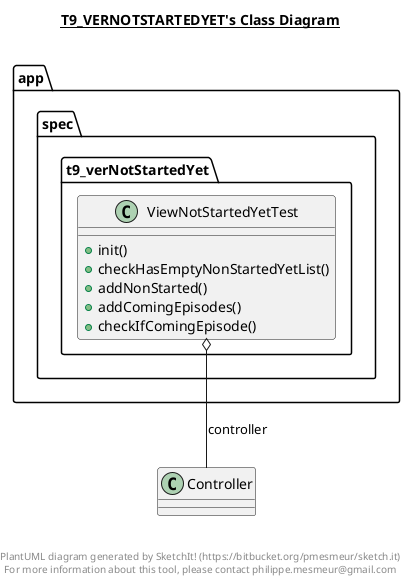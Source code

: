 @startuml

title __T9_VERNOTSTARTEDYET's Class Diagram__\n

  package app.spec.t9_verNotStartedYet {
    class ViewNotStartedYetTest {
        + init()
        + checkHasEmptyNonStartedYetList()
        + addNonStarted()
        + addComingEpisodes()
        + checkIfComingEpisode()
    }
  }
  

  ViewNotStartedYetTest o-- Controller : controller


right footer


PlantUML diagram generated by SketchIt! (https://bitbucket.org/pmesmeur/sketch.it)
For more information about this tool, please contact philippe.mesmeur@gmail.com
endfooter

@enduml
